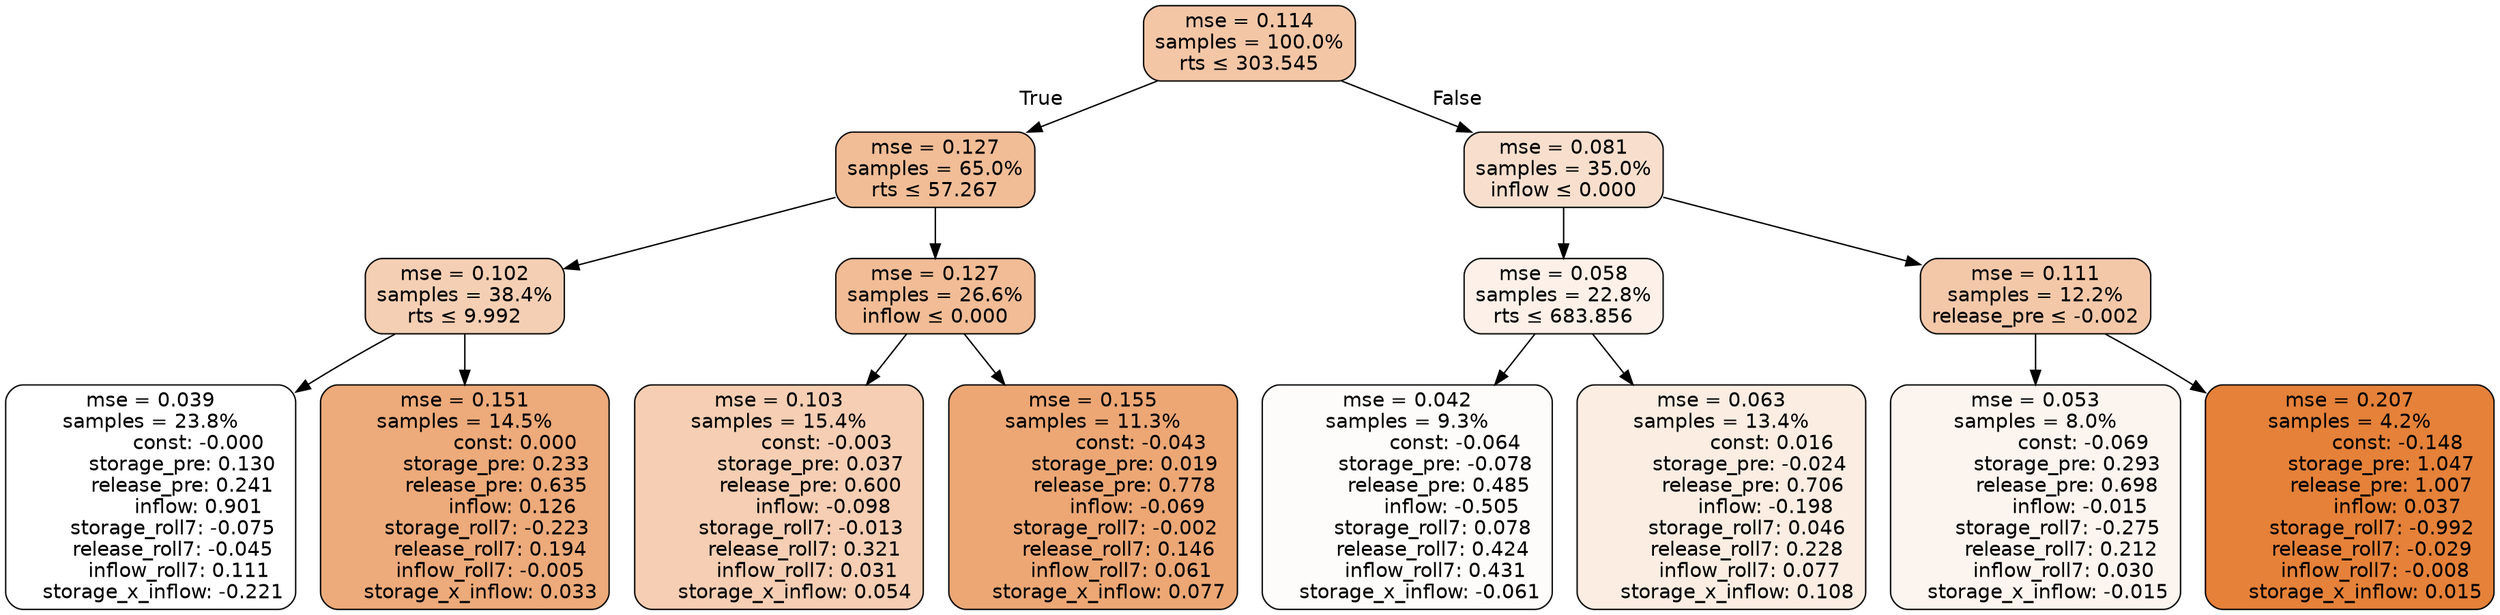 digraph tree {
bgcolor="transparent"
node [shape=rectangle, style="filled, rounded", color="black", fontname=helvetica] ;
edge [fontname=helvetica] ;
	"0" [label="mse = 0.114
samples = 100.0%
rts &le; 303.545", fillcolor="#f3c6a6"]
	"1" [label="mse = 0.127
samples = 65.0%
rts &le; 57.267", fillcolor="#f1bd97"]
	"2" [label="mse = 0.102
samples = 38.4%
rts &le; 9.992", fillcolor="#f5cfb4"]
	"3" [label="mse = 0.039
samples = 23.8%
               const: -0.000
          storage_pre: 0.130
          release_pre: 0.241
               inflow: 0.901
       storage_roll7: -0.075
       release_roll7: -0.045
         inflow_roll7: 0.111
    storage_x_inflow: -0.221", fillcolor="#ffffff"]
	"4" [label="mse = 0.151
samples = 14.5%
                const: 0.000
          storage_pre: 0.233
          release_pre: 0.635
               inflow: 0.126
       storage_roll7: -0.223
        release_roll7: 0.194
        inflow_roll7: -0.005
     storage_x_inflow: 0.033", fillcolor="#edaa7a"]
	"5" [label="mse = 0.127
samples = 26.6%
inflow &le; 0.000", fillcolor="#f1bc96"]
	"6" [label="mse = 0.103
samples = 15.4%
               const: -0.003
          storage_pre: 0.037
          release_pre: 0.600
              inflow: -0.098
       storage_roll7: -0.013
        release_roll7: 0.321
         inflow_roll7: 0.031
     storage_x_inflow: 0.054", fillcolor="#f5ceb3"]
	"7" [label="mse = 0.155
samples = 11.3%
               const: -0.043
          storage_pre: 0.019
          release_pre: 0.778
              inflow: -0.069
       storage_roll7: -0.002
        release_roll7: 0.146
         inflow_roll7: 0.061
     storage_x_inflow: 0.077", fillcolor="#eca775"]
	"8" [label="mse = 0.081
samples = 35.0%
inflow &le; 0.000", fillcolor="#f8dfcd"]
	"9" [label="mse = 0.058
samples = 22.8%
rts &le; 683.856", fillcolor="#fcf0e8"]
	"10" [label="mse = 0.042
samples = 9.3%
               const: -0.064
         storage_pre: -0.078
          release_pre: 0.485
              inflow: -0.505
        storage_roll7: 0.078
        release_roll7: 0.424
         inflow_roll7: 0.431
    storage_x_inflow: -0.061", fillcolor="#fefcfb"]
	"11" [label="mse = 0.063
samples = 13.4%
                const: 0.016
         storage_pre: -0.024
          release_pre: 0.706
              inflow: -0.198
        storage_roll7: 0.046
        release_roll7: 0.228
         inflow_roll7: 0.077
     storage_x_inflow: 0.108", fillcolor="#fbede2"]
	"12" [label="mse = 0.111
samples = 12.2%
release_pre &le; -0.002", fillcolor="#f3c8a9"]
	"13" [label="mse = 0.053
samples = 8.0%
               const: -0.069
          storage_pre: 0.293
          release_pre: 0.698
              inflow: -0.015
       storage_roll7: -0.275
        release_roll7: 0.212
         inflow_roll7: 0.030
    storage_x_inflow: -0.015", fillcolor="#fcf4ee"]
	"14" [label="mse = 0.207
samples = 4.2%
               const: -0.148
          storage_pre: 1.047
          release_pre: 1.007
               inflow: 0.037
       storage_roll7: -0.992
       release_roll7: -0.029
        inflow_roll7: -0.008
     storage_x_inflow: 0.015", fillcolor="#e58139"]

	"0" -> "1" [labeldistance=2.5, labelangle=45, headlabel="True"]
	"1" -> "2"
	"2" -> "3"
	"2" -> "4"
	"1" -> "5"
	"5" -> "6"
	"5" -> "7"
	"0" -> "8" [labeldistance=2.5, labelangle=-45, headlabel="False"]
	"8" -> "9"
	"9" -> "10"
	"9" -> "11"
	"8" -> "12"
	"12" -> "13"
	"12" -> "14"
}